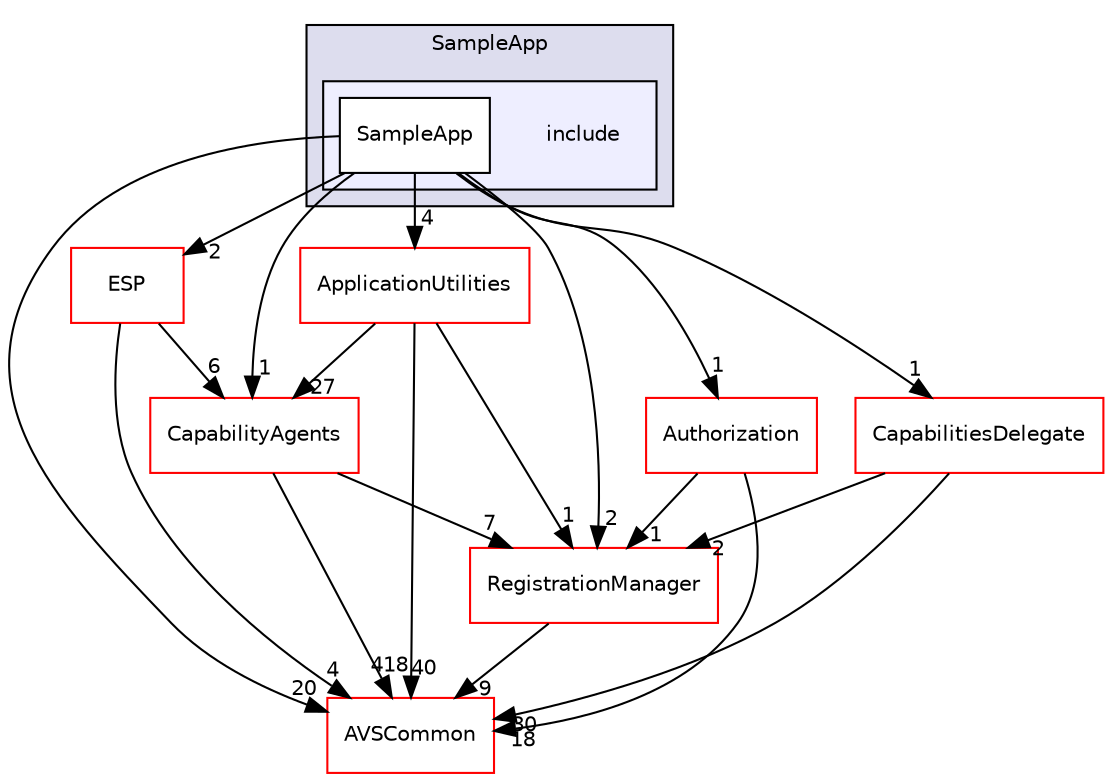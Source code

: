 digraph "/avs-cpp-sdk-tools/cm/autoCM_publicRepo/avs-device-sdk/SampleApp/include" {
  compound=true
  node [ fontsize="10", fontname="Helvetica"];
  edge [ labelfontsize="10", labelfontname="Helvetica"];
  subgraph clusterdir_69fa8d0f4fee2820ffc8601fbf428b42 {
    graph [ bgcolor="#ddddee", pencolor="black", label="SampleApp" fontname="Helvetica", fontsize="10", URL="dir_69fa8d0f4fee2820ffc8601fbf428b42.html"]
  subgraph clusterdir_db613c36c14f3946188c6043fb421073 {
    graph [ bgcolor="#eeeeff", pencolor="black", label="" URL="dir_db613c36c14f3946188c6043fb421073.html"];
    dir_db613c36c14f3946188c6043fb421073 [shape=plaintext label="include"];
    dir_830f5381c57e8a6474fdf7a7193759cc [shape=box label="SampleApp" color="black" fillcolor="white" style="filled" URL="dir_830f5381c57e8a6474fdf7a7193759cc.html"];
  }
  }
  dir_748b5abbb33df61eda67007924a1a0cb [shape=box label="ApplicationUtilities" fillcolor="white" style="filled" color="red" URL="dir_748b5abbb33df61eda67007924a1a0cb.html"];
  dir_7cf910bd1d7603f12ef47ff650cec893 [shape=box label="CapabilityAgents" fillcolor="white" style="filled" color="red" URL="dir_7cf910bd1d7603f12ef47ff650cec893.html"];
  dir_cb95416188067ed3b93365313f46b1cf [shape=box label="Authorization" fillcolor="white" style="filled" color="red" URL="dir_cb95416188067ed3b93365313f46b1cf.html"];
  dir_13e65effb2bde530b17b3d5eefcd0266 [shape=box label="AVSCommon" fillcolor="white" style="filled" color="red" URL="dir_13e65effb2bde530b17b3d5eefcd0266.html"];
  dir_b14333b5607b47fe7356eaa790107bd3 [shape=box label="RegistrationManager" fillcolor="white" style="filled" color="red" URL="dir_b14333b5607b47fe7356eaa790107bd3.html"];
  dir_7a19204e801bd10641b7443f97134f98 [shape=box label="ESP" fillcolor="white" style="filled" color="red" URL="dir_7a19204e801bd10641b7443f97134f98.html"];
  dir_924a657fe36215a0159270de1b610651 [shape=box label="CapabilitiesDelegate" fillcolor="white" style="filled" color="red" URL="dir_924a657fe36215a0159270de1b610651.html"];
  dir_830f5381c57e8a6474fdf7a7193759cc->dir_748b5abbb33df61eda67007924a1a0cb [headlabel="4", labeldistance=1.5 headhref="dir_000257_000030.html"];
  dir_830f5381c57e8a6474fdf7a7193759cc->dir_7cf910bd1d7603f12ef47ff650cec893 [headlabel="1", labeldistance=1.5 headhref="dir_000257_000052.html"];
  dir_830f5381c57e8a6474fdf7a7193759cc->dir_cb95416188067ed3b93365313f46b1cf [headlabel="1", labeldistance=1.5 headhref="dir_000257_000251.html"];
  dir_830f5381c57e8a6474fdf7a7193759cc->dir_13e65effb2bde530b17b3d5eefcd0266 [headlabel="20", labeldistance=1.5 headhref="dir_000257_000009.html"];
  dir_830f5381c57e8a6474fdf7a7193759cc->dir_b14333b5607b47fe7356eaa790107bd3 [headlabel="2", labeldistance=1.5 headhref="dir_000257_000245.html"];
  dir_830f5381c57e8a6474fdf7a7193759cc->dir_7a19204e801bd10641b7443f97134f98 [headlabel="2", labeldistance=1.5 headhref="dir_000257_000200.html"];
  dir_830f5381c57e8a6474fdf7a7193759cc->dir_924a657fe36215a0159270de1b610651 [headlabel="1", labeldistance=1.5 headhref="dir_000257_000116.html"];
  dir_748b5abbb33df61eda67007924a1a0cb->dir_7cf910bd1d7603f12ef47ff650cec893 [headlabel="27", labeldistance=1.5 headhref="dir_000030_000052.html"];
  dir_748b5abbb33df61eda67007924a1a0cb->dir_13e65effb2bde530b17b3d5eefcd0266 [headlabel="40", labeldistance=1.5 headhref="dir_000030_000009.html"];
  dir_748b5abbb33df61eda67007924a1a0cb->dir_b14333b5607b47fe7356eaa790107bd3 [headlabel="1", labeldistance=1.5 headhref="dir_000030_000245.html"];
  dir_7cf910bd1d7603f12ef47ff650cec893->dir_13e65effb2bde530b17b3d5eefcd0266 [headlabel="418", labeldistance=1.5 headhref="dir_000052_000009.html"];
  dir_7cf910bd1d7603f12ef47ff650cec893->dir_b14333b5607b47fe7356eaa790107bd3 [headlabel="7", labeldistance=1.5 headhref="dir_000052_000245.html"];
  dir_cb95416188067ed3b93365313f46b1cf->dir_13e65effb2bde530b17b3d5eefcd0266 [headlabel="18", labeldistance=1.5 headhref="dir_000251_000009.html"];
  dir_cb95416188067ed3b93365313f46b1cf->dir_b14333b5607b47fe7356eaa790107bd3 [headlabel="1", labeldistance=1.5 headhref="dir_000251_000245.html"];
  dir_b14333b5607b47fe7356eaa790107bd3->dir_13e65effb2bde530b17b3d5eefcd0266 [headlabel="9", labeldistance=1.5 headhref="dir_000245_000009.html"];
  dir_7a19204e801bd10641b7443f97134f98->dir_7cf910bd1d7603f12ef47ff650cec893 [headlabel="6", labeldistance=1.5 headhref="dir_000200_000052.html"];
  dir_7a19204e801bd10641b7443f97134f98->dir_13e65effb2bde530b17b3d5eefcd0266 [headlabel="4", labeldistance=1.5 headhref="dir_000200_000009.html"];
  dir_924a657fe36215a0159270de1b610651->dir_13e65effb2bde530b17b3d5eefcd0266 [headlabel="30", labeldistance=1.5 headhref="dir_000116_000009.html"];
  dir_924a657fe36215a0159270de1b610651->dir_b14333b5607b47fe7356eaa790107bd3 [headlabel="2", labeldistance=1.5 headhref="dir_000116_000245.html"];
}
